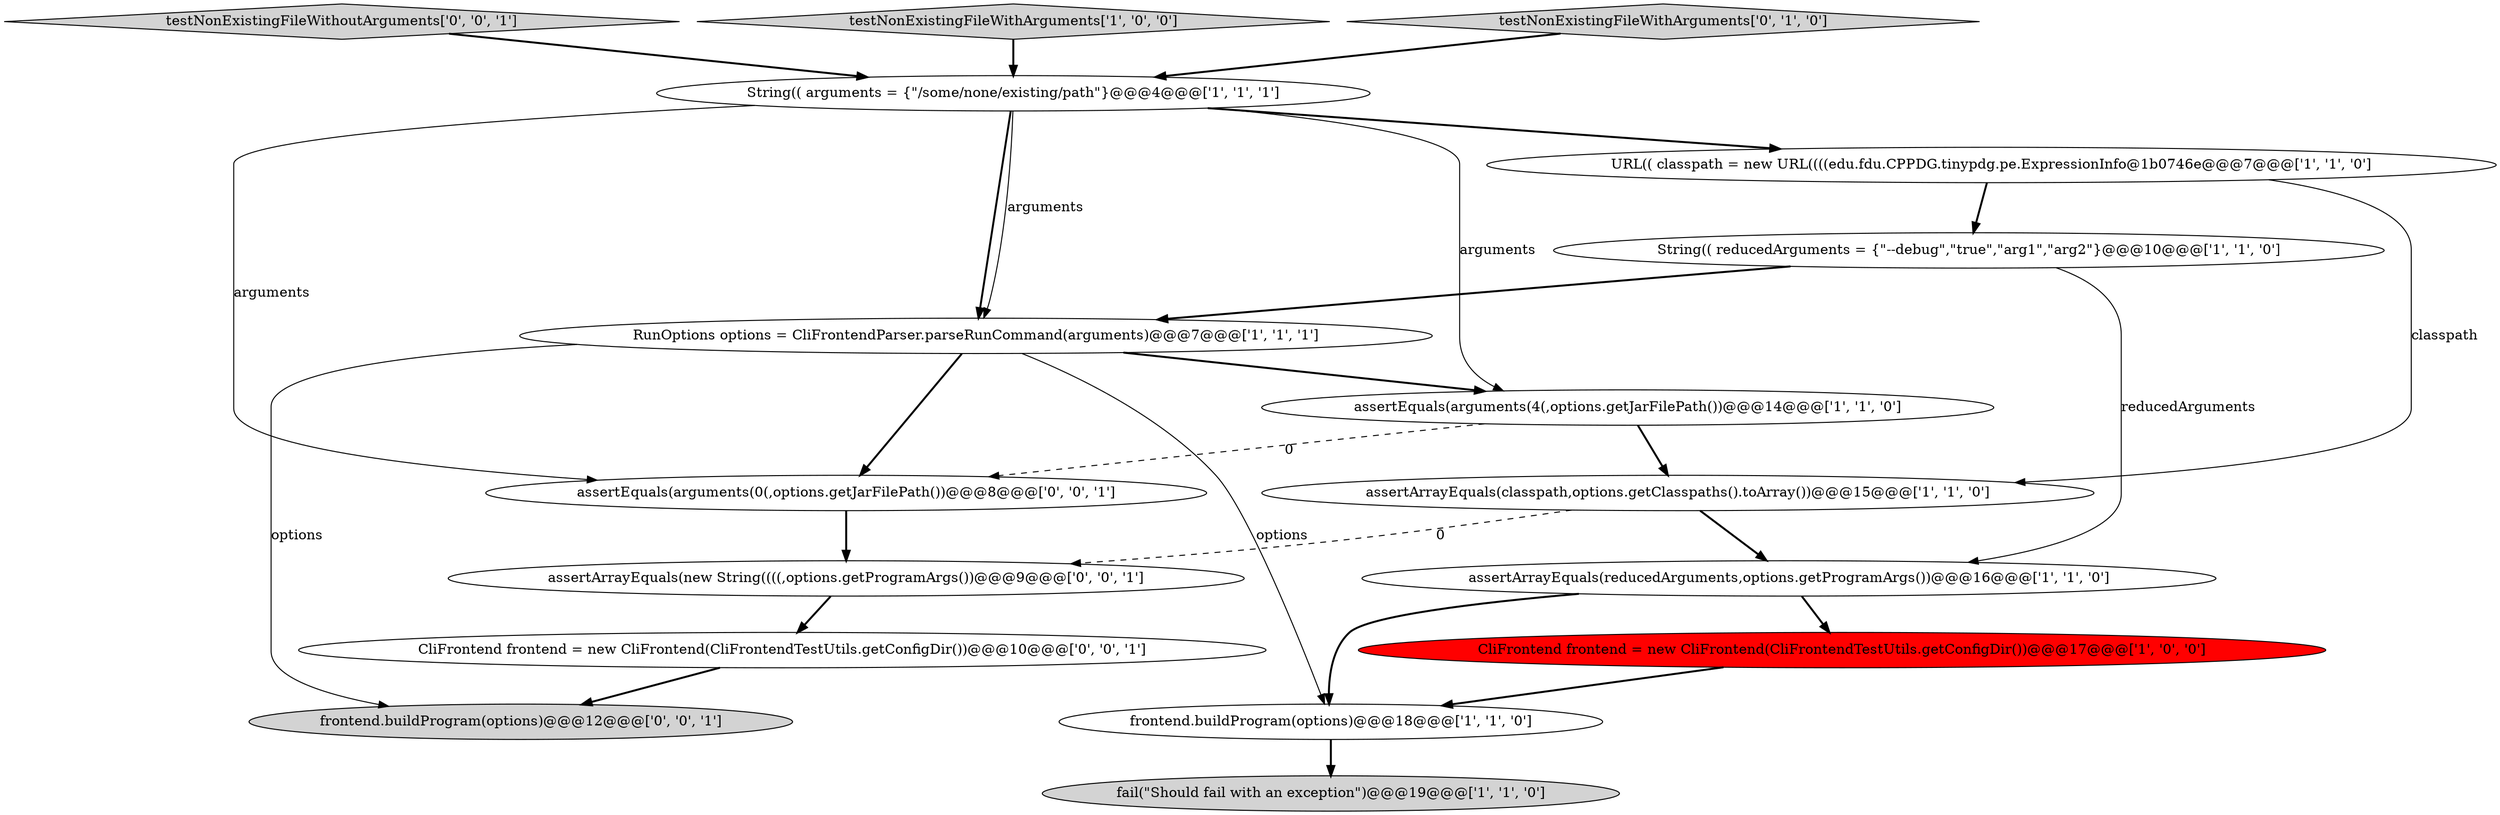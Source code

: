 digraph {
16 [style = filled, label = "assertEquals(arguments(0(,options.getJarFilePath())@@@8@@@['0', '0', '1']", fillcolor = white, shape = ellipse image = "AAA0AAABBB3BBB"];
13 [style = filled, label = "testNonExistingFileWithoutArguments['0', '0', '1']", fillcolor = lightgray, shape = diamond image = "AAA0AAABBB3BBB"];
2 [style = filled, label = "testNonExistingFileWithArguments['1', '0', '0']", fillcolor = lightgray, shape = diamond image = "AAA0AAABBB1BBB"];
5 [style = filled, label = "String(( reducedArguments = {\"--debug\",\"true\",\"arg1\",\"arg2\"}@@@10@@@['1', '1', '0']", fillcolor = white, shape = ellipse image = "AAA0AAABBB1BBB"];
11 [style = filled, label = "testNonExistingFileWithArguments['0', '1', '0']", fillcolor = lightgray, shape = diamond image = "AAA0AAABBB2BBB"];
12 [style = filled, label = "frontend.buildProgram(options)@@@12@@@['0', '0', '1']", fillcolor = lightgray, shape = ellipse image = "AAA0AAABBB3BBB"];
14 [style = filled, label = "CliFrontend frontend = new CliFrontend(CliFrontendTestUtils.getConfigDir())@@@10@@@['0', '0', '1']", fillcolor = white, shape = ellipse image = "AAA0AAABBB3BBB"];
3 [style = filled, label = "assertEquals(arguments(4(,options.getJarFilePath())@@@14@@@['1', '1', '0']", fillcolor = white, shape = ellipse image = "AAA0AAABBB1BBB"];
15 [style = filled, label = "assertArrayEquals(new String((((,options.getProgramArgs())@@@9@@@['0', '0', '1']", fillcolor = white, shape = ellipse image = "AAA0AAABBB3BBB"];
0 [style = filled, label = "RunOptions options = CliFrontendParser.parseRunCommand(arguments)@@@7@@@['1', '1', '1']", fillcolor = white, shape = ellipse image = "AAA0AAABBB1BBB"];
6 [style = filled, label = "assertArrayEquals(classpath,options.getClasspaths().toArray())@@@15@@@['1', '1', '0']", fillcolor = white, shape = ellipse image = "AAA0AAABBB1BBB"];
10 [style = filled, label = "String(( arguments = {\"/some/none/existing/path\"}@@@4@@@['1', '1', '1']", fillcolor = white, shape = ellipse image = "AAA0AAABBB1BBB"];
9 [style = filled, label = "CliFrontend frontend = new CliFrontend(CliFrontendTestUtils.getConfigDir())@@@17@@@['1', '0', '0']", fillcolor = red, shape = ellipse image = "AAA1AAABBB1BBB"];
4 [style = filled, label = "assertArrayEquals(reducedArguments,options.getProgramArgs())@@@16@@@['1', '1', '0']", fillcolor = white, shape = ellipse image = "AAA0AAABBB1BBB"];
7 [style = filled, label = "fail(\"Should fail with an exception\")@@@19@@@['1', '1', '0']", fillcolor = lightgray, shape = ellipse image = "AAA0AAABBB1BBB"];
1 [style = filled, label = "URL(( classpath = new URL((((edu.fdu.CPPDG.tinypdg.pe.ExpressionInfo@1b0746e@@@7@@@['1', '1', '0']", fillcolor = white, shape = ellipse image = "AAA0AAABBB1BBB"];
8 [style = filled, label = "frontend.buildProgram(options)@@@18@@@['1', '1', '0']", fillcolor = white, shape = ellipse image = "AAA0AAABBB1BBB"];
1->5 [style = bold, label=""];
0->3 [style = bold, label=""];
4->9 [style = bold, label=""];
16->15 [style = bold, label=""];
13->10 [style = bold, label=""];
0->16 [style = bold, label=""];
0->8 [style = solid, label="options"];
15->14 [style = bold, label=""];
10->0 [style = solid, label="arguments"];
1->6 [style = solid, label="classpath"];
3->6 [style = bold, label=""];
9->8 [style = bold, label=""];
2->10 [style = bold, label=""];
0->12 [style = solid, label="options"];
8->7 [style = bold, label=""];
6->4 [style = bold, label=""];
10->3 [style = solid, label="arguments"];
10->16 [style = solid, label="arguments"];
5->0 [style = bold, label=""];
6->15 [style = dashed, label="0"];
11->10 [style = bold, label=""];
14->12 [style = bold, label=""];
10->0 [style = bold, label=""];
4->8 [style = bold, label=""];
5->4 [style = solid, label="reducedArguments"];
10->1 [style = bold, label=""];
3->16 [style = dashed, label="0"];
}
